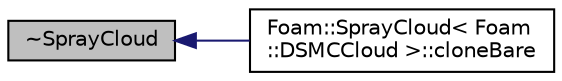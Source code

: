 digraph "~SprayCloud"
{
  bgcolor="transparent";
  edge [fontname="Helvetica",fontsize="10",labelfontname="Helvetica",labelfontsize="10"];
  node [fontname="Helvetica",fontsize="10",shape=record];
  rankdir="LR";
  Node7 [label="~SprayCloud",height=0.2,width=0.4,color="black", fillcolor="grey75", style="filled", fontcolor="black"];
  Node7 -> Node8 [dir="back",color="midnightblue",fontsize="10",style="solid",fontname="Helvetica"];
  Node8 [label="Foam::SprayCloud\< Foam\l::DSMCCloud \>::cloneBare",height=0.2,width=0.4,color="black",URL="$a25661.html#a519c85b79b984c70934c244a934588ca",tooltip="Construct and return bare clone based on (this) with new name. "];
}

